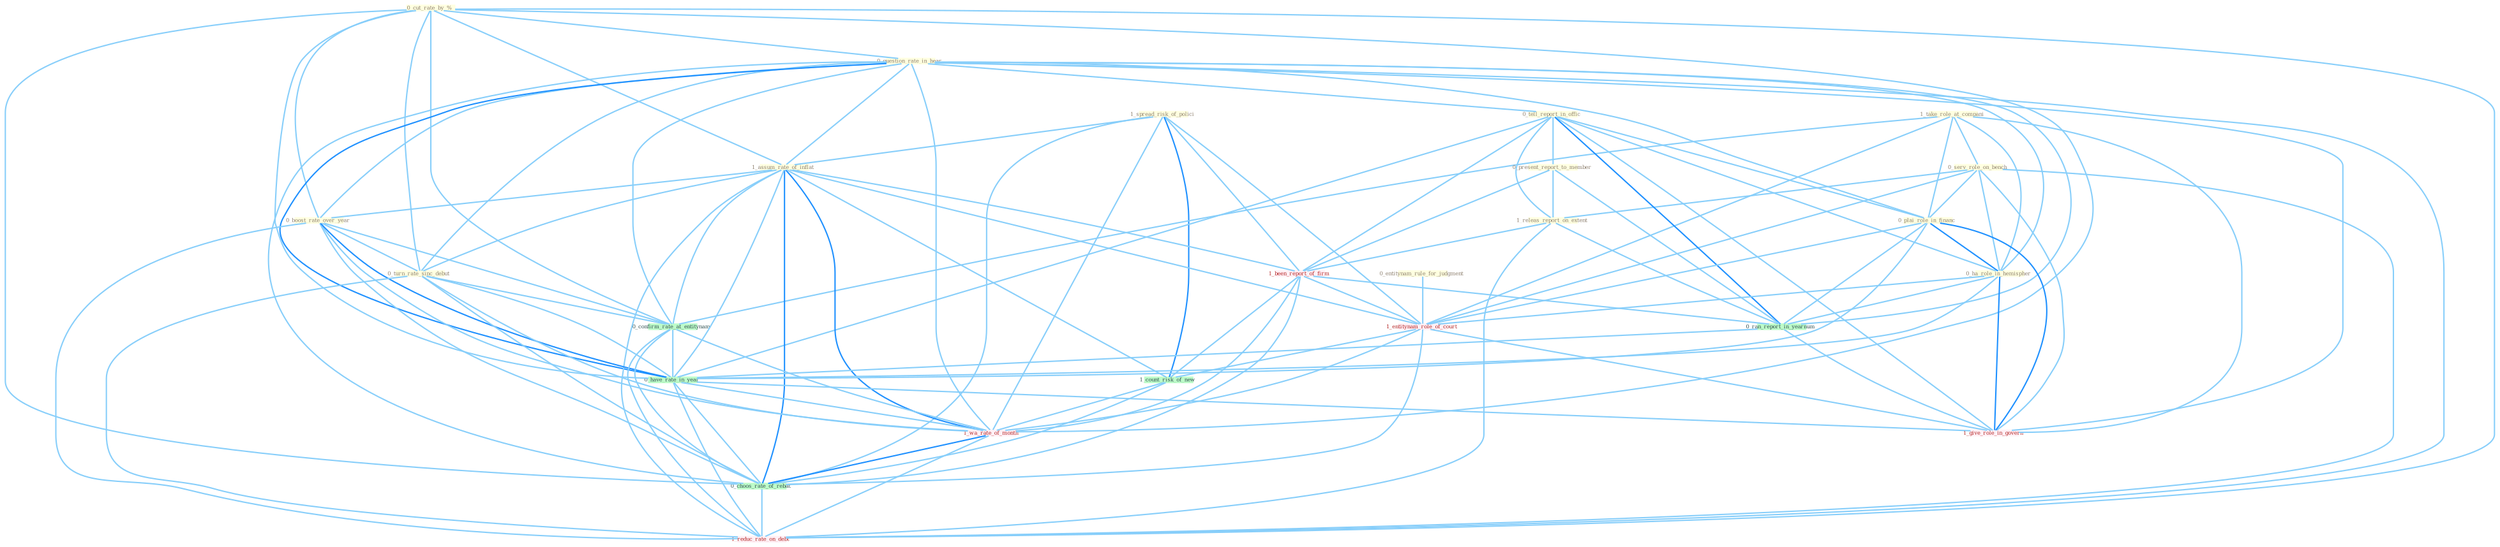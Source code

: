 Graph G{ 
    node
    [shape=polygon,style=filled,width=.5,height=.06,color="#BDFCC9",fixedsize=true,fontsize=4,
    fontcolor="#2f4f4f"];
    {node
    [color="#ffffe0", fontcolor="#8b7d6b"] "1_spread_risk_of_polici " "0_entitynam_rule_for_judgment " "0_cut_rate_by_% " "1_take_role_at_compani " "0_serv_role_on_bench " "0_question_rate_in_hear " "0_tell_report_in_offic " "1_assum_rate_of_inflat " "0_plai_role_in_financ " "0_boost_rate_over_year " "0_present_report_to_member " "0_ha_role_in_hemispher " "0_turn_rate_sinc_debut " "1_releas_report_on_extent "}
{node [color="#fff0f5", fontcolor="#b22222"] "1_been_report_of_firm " "1_entitynam_role_of_court " "1_wa_rate_of_month " "1_reduc_rate_on_debt " "1_give_role_in_govern "}
edge [color="#B0E2FF"];

	"1_spread_risk_of_polici " -- "1_assum_rate_of_inflat " [w="1", color="#87cefa" ];
	"1_spread_risk_of_polici " -- "1_been_report_of_firm " [w="1", color="#87cefa" ];
	"1_spread_risk_of_polici " -- "1_entitynam_role_of_court " [w="1", color="#87cefa" ];
	"1_spread_risk_of_polici " -- "1_count_risk_of_new " [w="2", color="#1e90ff" , len=0.8];
	"1_spread_risk_of_polici " -- "1_wa_rate_of_month " [w="1", color="#87cefa" ];
	"1_spread_risk_of_polici " -- "0_choos_rate_of_rebat " [w="1", color="#87cefa" ];
	"0_entitynam_rule_for_judgment " -- "1_entitynam_role_of_court " [w="1", color="#87cefa" ];
	"0_cut_rate_by_% " -- "0_question_rate_in_hear " [w="1", color="#87cefa" ];
	"0_cut_rate_by_% " -- "1_assum_rate_of_inflat " [w="1", color="#87cefa" ];
	"0_cut_rate_by_% " -- "0_boost_rate_over_year " [w="1", color="#87cefa" ];
	"0_cut_rate_by_% " -- "0_turn_rate_sinc_debut " [w="1", color="#87cefa" ];
	"0_cut_rate_by_% " -- "0_confirm_rate_at_entitynam " [w="1", color="#87cefa" ];
	"0_cut_rate_by_% " -- "0_have_rate_in_year " [w="1", color="#87cefa" ];
	"0_cut_rate_by_% " -- "1_wa_rate_of_month " [w="1", color="#87cefa" ];
	"0_cut_rate_by_% " -- "0_choos_rate_of_rebat " [w="1", color="#87cefa" ];
	"0_cut_rate_by_% " -- "1_reduc_rate_on_debt " [w="1", color="#87cefa" ];
	"1_take_role_at_compani " -- "0_serv_role_on_bench " [w="1", color="#87cefa" ];
	"1_take_role_at_compani " -- "0_plai_role_in_financ " [w="1", color="#87cefa" ];
	"1_take_role_at_compani " -- "0_ha_role_in_hemispher " [w="1", color="#87cefa" ];
	"1_take_role_at_compani " -- "1_entitynam_role_of_court " [w="1", color="#87cefa" ];
	"1_take_role_at_compani " -- "0_confirm_rate_at_entitynam " [w="1", color="#87cefa" ];
	"1_take_role_at_compani " -- "1_give_role_in_govern " [w="1", color="#87cefa" ];
	"0_serv_role_on_bench " -- "0_plai_role_in_financ " [w="1", color="#87cefa" ];
	"0_serv_role_on_bench " -- "0_ha_role_in_hemispher " [w="1", color="#87cefa" ];
	"0_serv_role_on_bench " -- "1_releas_report_on_extent " [w="1", color="#87cefa" ];
	"0_serv_role_on_bench " -- "1_entitynam_role_of_court " [w="1", color="#87cefa" ];
	"0_serv_role_on_bench " -- "1_reduc_rate_on_debt " [w="1", color="#87cefa" ];
	"0_serv_role_on_bench " -- "1_give_role_in_govern " [w="1", color="#87cefa" ];
	"0_question_rate_in_hear " -- "0_tell_report_in_offic " [w="1", color="#87cefa" ];
	"0_question_rate_in_hear " -- "1_assum_rate_of_inflat " [w="1", color="#87cefa" ];
	"0_question_rate_in_hear " -- "0_plai_role_in_financ " [w="1", color="#87cefa" ];
	"0_question_rate_in_hear " -- "0_boost_rate_over_year " [w="1", color="#87cefa" ];
	"0_question_rate_in_hear " -- "0_ha_role_in_hemispher " [w="1", color="#87cefa" ];
	"0_question_rate_in_hear " -- "0_turn_rate_sinc_debut " [w="1", color="#87cefa" ];
	"0_question_rate_in_hear " -- "0_ran_report_in_yearnum " [w="1", color="#87cefa" ];
	"0_question_rate_in_hear " -- "0_confirm_rate_at_entitynam " [w="1", color="#87cefa" ];
	"0_question_rate_in_hear " -- "0_have_rate_in_year " [w="2", color="#1e90ff" , len=0.8];
	"0_question_rate_in_hear " -- "1_wa_rate_of_month " [w="1", color="#87cefa" ];
	"0_question_rate_in_hear " -- "0_choos_rate_of_rebat " [w="1", color="#87cefa" ];
	"0_question_rate_in_hear " -- "1_reduc_rate_on_debt " [w="1", color="#87cefa" ];
	"0_question_rate_in_hear " -- "1_give_role_in_govern " [w="1", color="#87cefa" ];
	"0_tell_report_in_offic " -- "0_plai_role_in_financ " [w="1", color="#87cefa" ];
	"0_tell_report_in_offic " -- "0_present_report_to_member " [w="1", color="#87cefa" ];
	"0_tell_report_in_offic " -- "0_ha_role_in_hemispher " [w="1", color="#87cefa" ];
	"0_tell_report_in_offic " -- "1_releas_report_on_extent " [w="1", color="#87cefa" ];
	"0_tell_report_in_offic " -- "1_been_report_of_firm " [w="1", color="#87cefa" ];
	"0_tell_report_in_offic " -- "0_ran_report_in_yearnum " [w="2", color="#1e90ff" , len=0.8];
	"0_tell_report_in_offic " -- "0_have_rate_in_year " [w="1", color="#87cefa" ];
	"0_tell_report_in_offic " -- "1_give_role_in_govern " [w="1", color="#87cefa" ];
	"1_assum_rate_of_inflat " -- "0_boost_rate_over_year " [w="1", color="#87cefa" ];
	"1_assum_rate_of_inflat " -- "0_turn_rate_sinc_debut " [w="1", color="#87cefa" ];
	"1_assum_rate_of_inflat " -- "1_been_report_of_firm " [w="1", color="#87cefa" ];
	"1_assum_rate_of_inflat " -- "1_entitynam_role_of_court " [w="1", color="#87cefa" ];
	"1_assum_rate_of_inflat " -- "1_count_risk_of_new " [w="1", color="#87cefa" ];
	"1_assum_rate_of_inflat " -- "0_confirm_rate_at_entitynam " [w="1", color="#87cefa" ];
	"1_assum_rate_of_inflat " -- "0_have_rate_in_year " [w="1", color="#87cefa" ];
	"1_assum_rate_of_inflat " -- "1_wa_rate_of_month " [w="2", color="#1e90ff" , len=0.8];
	"1_assum_rate_of_inflat " -- "0_choos_rate_of_rebat " [w="2", color="#1e90ff" , len=0.8];
	"1_assum_rate_of_inflat " -- "1_reduc_rate_on_debt " [w="1", color="#87cefa" ];
	"0_plai_role_in_financ " -- "0_ha_role_in_hemispher " [w="2", color="#1e90ff" , len=0.8];
	"0_plai_role_in_financ " -- "1_entitynam_role_of_court " [w="1", color="#87cefa" ];
	"0_plai_role_in_financ " -- "0_ran_report_in_yearnum " [w="1", color="#87cefa" ];
	"0_plai_role_in_financ " -- "0_have_rate_in_year " [w="1", color="#87cefa" ];
	"0_plai_role_in_financ " -- "1_give_role_in_govern " [w="2", color="#1e90ff" , len=0.8];
	"0_boost_rate_over_year " -- "0_turn_rate_sinc_debut " [w="1", color="#87cefa" ];
	"0_boost_rate_over_year " -- "0_confirm_rate_at_entitynam " [w="1", color="#87cefa" ];
	"0_boost_rate_over_year " -- "0_have_rate_in_year " [w="2", color="#1e90ff" , len=0.8];
	"0_boost_rate_over_year " -- "1_wa_rate_of_month " [w="1", color="#87cefa" ];
	"0_boost_rate_over_year " -- "0_choos_rate_of_rebat " [w="1", color="#87cefa" ];
	"0_boost_rate_over_year " -- "1_reduc_rate_on_debt " [w="1", color="#87cefa" ];
	"0_present_report_to_member " -- "1_releas_report_on_extent " [w="1", color="#87cefa" ];
	"0_present_report_to_member " -- "1_been_report_of_firm " [w="1", color="#87cefa" ];
	"0_present_report_to_member " -- "0_ran_report_in_yearnum " [w="1", color="#87cefa" ];
	"0_ha_role_in_hemispher " -- "1_entitynam_role_of_court " [w="1", color="#87cefa" ];
	"0_ha_role_in_hemispher " -- "0_ran_report_in_yearnum " [w="1", color="#87cefa" ];
	"0_ha_role_in_hemispher " -- "0_have_rate_in_year " [w="1", color="#87cefa" ];
	"0_ha_role_in_hemispher " -- "1_give_role_in_govern " [w="2", color="#1e90ff" , len=0.8];
	"0_turn_rate_sinc_debut " -- "0_confirm_rate_at_entitynam " [w="1", color="#87cefa" ];
	"0_turn_rate_sinc_debut " -- "0_have_rate_in_year " [w="1", color="#87cefa" ];
	"0_turn_rate_sinc_debut " -- "1_wa_rate_of_month " [w="1", color="#87cefa" ];
	"0_turn_rate_sinc_debut " -- "0_choos_rate_of_rebat " [w="1", color="#87cefa" ];
	"0_turn_rate_sinc_debut " -- "1_reduc_rate_on_debt " [w="1", color="#87cefa" ];
	"1_releas_report_on_extent " -- "1_been_report_of_firm " [w="1", color="#87cefa" ];
	"1_releas_report_on_extent " -- "0_ran_report_in_yearnum " [w="1", color="#87cefa" ];
	"1_releas_report_on_extent " -- "1_reduc_rate_on_debt " [w="1", color="#87cefa" ];
	"1_been_report_of_firm " -- "1_entitynam_role_of_court " [w="1", color="#87cefa" ];
	"1_been_report_of_firm " -- "0_ran_report_in_yearnum " [w="1", color="#87cefa" ];
	"1_been_report_of_firm " -- "1_count_risk_of_new " [w="1", color="#87cefa" ];
	"1_been_report_of_firm " -- "1_wa_rate_of_month " [w="1", color="#87cefa" ];
	"1_been_report_of_firm " -- "0_choos_rate_of_rebat " [w="1", color="#87cefa" ];
	"1_entitynam_role_of_court " -- "1_count_risk_of_new " [w="1", color="#87cefa" ];
	"1_entitynam_role_of_court " -- "1_wa_rate_of_month " [w="1", color="#87cefa" ];
	"1_entitynam_role_of_court " -- "0_choos_rate_of_rebat " [w="1", color="#87cefa" ];
	"1_entitynam_role_of_court " -- "1_give_role_in_govern " [w="1", color="#87cefa" ];
	"0_ran_report_in_yearnum " -- "0_have_rate_in_year " [w="1", color="#87cefa" ];
	"0_ran_report_in_yearnum " -- "1_give_role_in_govern " [w="1", color="#87cefa" ];
	"1_count_risk_of_new " -- "1_wa_rate_of_month " [w="1", color="#87cefa" ];
	"1_count_risk_of_new " -- "0_choos_rate_of_rebat " [w="1", color="#87cefa" ];
	"0_confirm_rate_at_entitynam " -- "0_have_rate_in_year " [w="1", color="#87cefa" ];
	"0_confirm_rate_at_entitynam " -- "1_wa_rate_of_month " [w="1", color="#87cefa" ];
	"0_confirm_rate_at_entitynam " -- "0_choos_rate_of_rebat " [w="1", color="#87cefa" ];
	"0_confirm_rate_at_entitynam " -- "1_reduc_rate_on_debt " [w="1", color="#87cefa" ];
	"0_have_rate_in_year " -- "1_wa_rate_of_month " [w="1", color="#87cefa" ];
	"0_have_rate_in_year " -- "0_choos_rate_of_rebat " [w="1", color="#87cefa" ];
	"0_have_rate_in_year " -- "1_reduc_rate_on_debt " [w="1", color="#87cefa" ];
	"0_have_rate_in_year " -- "1_give_role_in_govern " [w="1", color="#87cefa" ];
	"1_wa_rate_of_month " -- "0_choos_rate_of_rebat " [w="2", color="#1e90ff" , len=0.8];
	"1_wa_rate_of_month " -- "1_reduc_rate_on_debt " [w="1", color="#87cefa" ];
	"0_choos_rate_of_rebat " -- "1_reduc_rate_on_debt " [w="1", color="#87cefa" ];
}